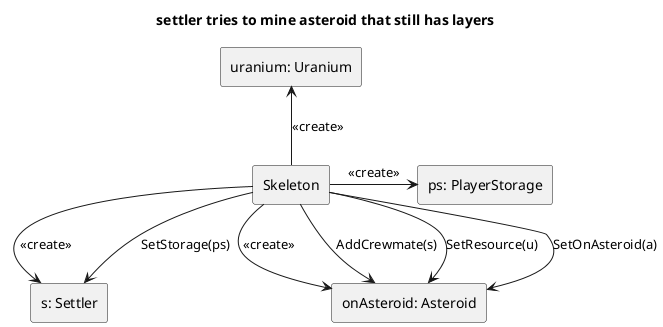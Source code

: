 @startuml

skinparam SequenceLifeLineBackgroundColor LightYellow

title "settler tries to mine asteroid that still has layers"

rectangle "s: Settler" as settler
rectangle "onAsteroid: Asteroid" as onAsteroid
rectangle "uranium: Uranium" as uranium
rectangle "Skeleton" as skeleton
rectangle "ps: PlayerStorage" as storage

skeleton->settler : <<create>>
skeleton->onAsteroid: <<create>>
skeleton-up->uranium: <<create>>
skeleton->storage: <<create>>

skeleton-down->onAsteroid: SetResource(u)
skeleton->onAsteroid: AddCrewmate(s)
skeleton-down->onAsteroid: SetOnAsteroid(a)
skeleton-up->settler: SetStorage(ps)


@enduml